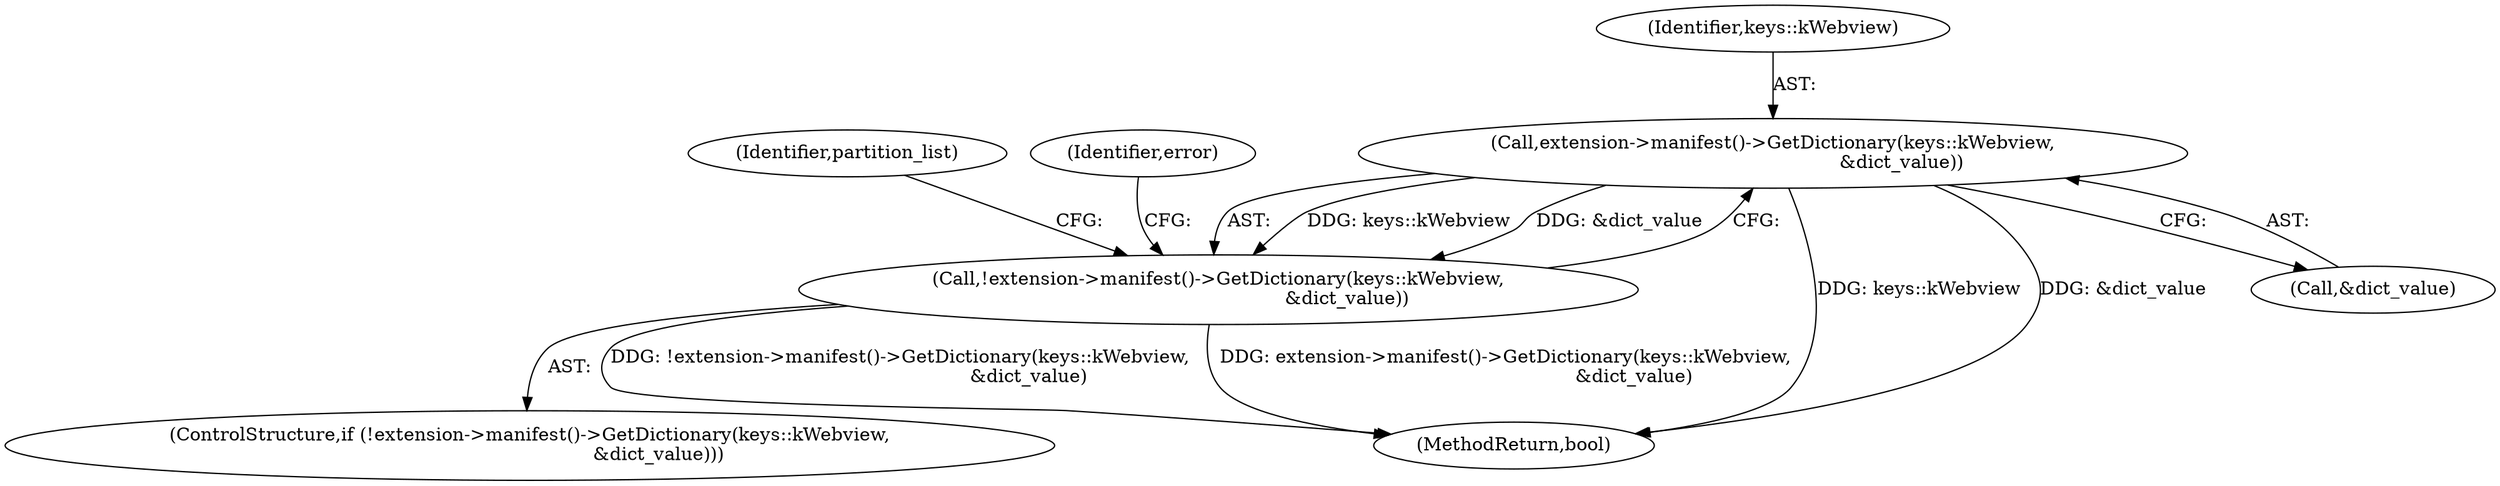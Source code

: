 digraph "0_Chrome_2aa406a8b4577103e7b933c75ec0e372830f20fe_0@pointer" {
"1000113" [label="(Call,extension->manifest()->GetDictionary(keys::kWebview,\n                                            &dict_value))"];
"1000112" [label="(Call,!extension->manifest()->GetDictionary(keys::kWebview,\n                                            &dict_value))"];
"1000111" [label="(ControlStructure,if (!extension->manifest()->GetDictionary(keys::kWebview,\n                                            &dict_value)))"];
"1000127" [label="(Identifier,partition_list)"];
"1000272" [label="(MethodReturn,bool)"];
"1000120" [label="(Identifier,error)"];
"1000113" [label="(Call,extension->manifest()->GetDictionary(keys::kWebview,\n                                            &dict_value))"];
"1000115" [label="(Call,&dict_value)"];
"1000112" [label="(Call,!extension->manifest()->GetDictionary(keys::kWebview,\n                                            &dict_value))"];
"1000114" [label="(Identifier,keys::kWebview)"];
"1000113" -> "1000112"  [label="AST: "];
"1000113" -> "1000115"  [label="CFG: "];
"1000114" -> "1000113"  [label="AST: "];
"1000115" -> "1000113"  [label="AST: "];
"1000112" -> "1000113"  [label="CFG: "];
"1000113" -> "1000272"  [label="DDG: keys::kWebview"];
"1000113" -> "1000272"  [label="DDG: &dict_value"];
"1000113" -> "1000112"  [label="DDG: keys::kWebview"];
"1000113" -> "1000112"  [label="DDG: &dict_value"];
"1000112" -> "1000111"  [label="AST: "];
"1000120" -> "1000112"  [label="CFG: "];
"1000127" -> "1000112"  [label="CFG: "];
"1000112" -> "1000272"  [label="DDG: !extension->manifest()->GetDictionary(keys::kWebview,\n                                            &dict_value)"];
"1000112" -> "1000272"  [label="DDG: extension->manifest()->GetDictionary(keys::kWebview,\n                                            &dict_value)"];
}
